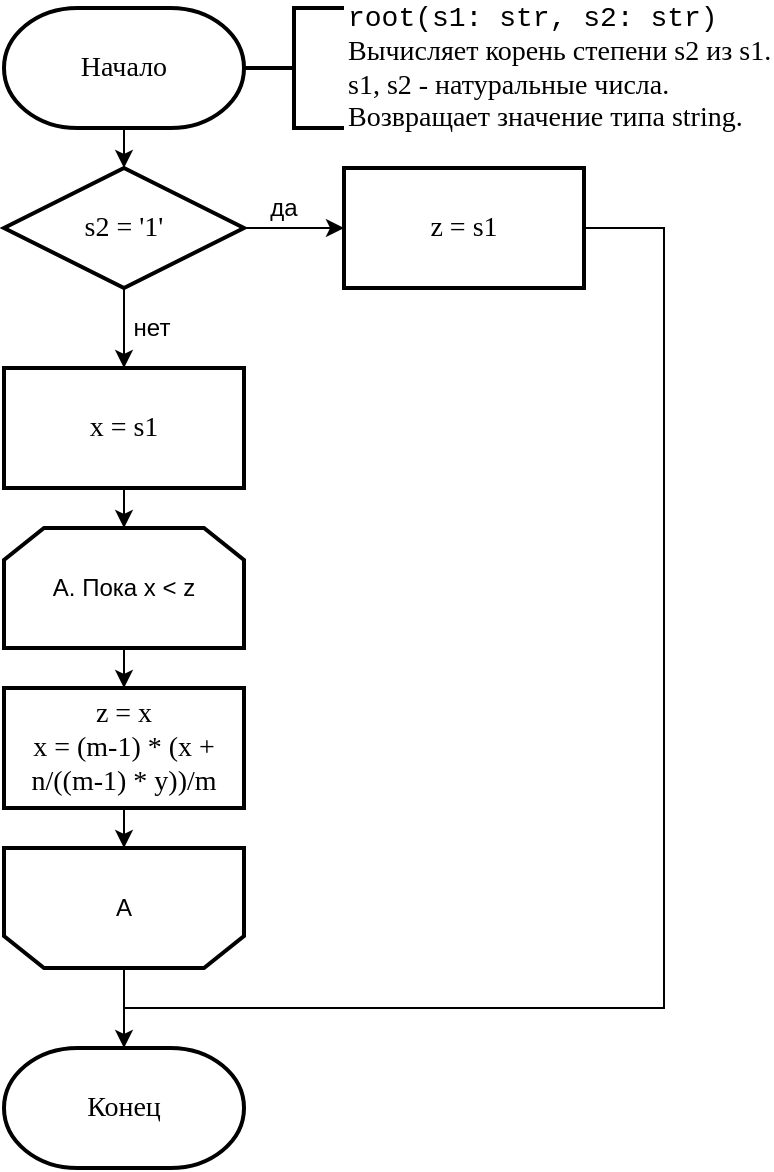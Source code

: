 <mxfile version="14.4.5"><diagram id="MlSowE7N2zOFGr-4BrM5" name="Page-1"><mxGraphModel dx="1422" dy="773" grid="1" gridSize="10" guides="1" tooltips="1" connect="1" arrows="1" fold="1" page="1" pageScale="1" pageWidth="827" pageHeight="1169" math="0" shadow="0"><root><mxCell id="0"/><mxCell id="1" parent="0"/><mxCell id="T-VkvvwlvgEf-x6tDr_E-10" style="edgeStyle=orthogonalEdgeStyle;rounded=0;orthogonalLoop=1;jettySize=auto;html=1;exitX=0.5;exitY=1;exitDx=0;exitDy=0;exitPerimeter=0;entryX=0.5;entryY=0;entryDx=0;entryDy=0;entryPerimeter=0;" parent="1" source="eOUjjm0YNrlzB128Bgmo-1" target="T-VkvvwlvgEf-x6tDr_E-4" edge="1"><mxGeometry relative="1" as="geometry"/></mxCell><mxCell id="eOUjjm0YNrlzB128Bgmo-1" value="Начало" style="strokeWidth=2;html=1;shape=mxgraph.flowchart.terminator;whiteSpace=wrap;fontSize=14;fontFamily=Times New Roman;" parent="1" vertex="1"><mxGeometry x="60" y="40" width="120" height="60" as="geometry"/></mxCell><mxCell id="eOUjjm0YNrlzB128Bgmo-4" value="&lt;div&gt;&lt;font face=&quot;Courier New&quot;&gt;root(s1: str, s2: str)&lt;/font&gt;&lt;/div&gt;&lt;div&gt;Вычисляет корень степени s2 из s1.&lt;/div&gt;&lt;div&gt;s1, s2 - натуральные числа.&lt;br&gt;&lt;/div&gt;&lt;div&gt;Возвращает значение типа string.&lt;br&gt;&lt;/div&gt;" style="strokeWidth=2;html=1;shape=mxgraph.flowchart.annotation_2;align=left;labelPosition=right;pointerEvents=1;fontFamily=Times New Roman;fontSize=14;" parent="1" vertex="1"><mxGeometry x="180" y="40" width="50" height="60" as="geometry"/></mxCell><mxCell id="T-VkvvwlvgEf-x6tDr_E-2" value="" style="edgeStyle=orthogonalEdgeStyle;rounded=0;orthogonalLoop=1;jettySize=auto;html=1;exitX=0.5;exitY=1;exitDx=0;exitDy=0;exitPerimeter=0;entryX=0.5;entryY=0;entryDx=0;entryDy=0;fontFamily=Times New Roman;fontSize=14;" parent="1" source="T-VkvvwlvgEf-x6tDr_E-4" edge="1"><mxGeometry relative="1" as="geometry"><mxPoint x="120" y="220" as="targetPoint"/></mxGeometry></mxCell><mxCell id="T-VkvvwlvgEf-x6tDr_E-3" value="&lt;div&gt;&lt;br&gt;&lt;/div&gt;" style="edgeStyle=orthogonalEdgeStyle;rounded=0;orthogonalLoop=1;jettySize=auto;html=1;exitX=1;exitY=0.5;exitDx=0;exitDy=0;exitPerimeter=0;entryX=0;entryY=0.5;entryDx=0;entryDy=0;fontFamily=Times New Roman;fontSize=14;" parent="1" source="T-VkvvwlvgEf-x6tDr_E-4" target="T-VkvvwlvgEf-x6tDr_E-7" edge="1"><mxGeometry relative="1" as="geometry"/></mxCell><mxCell id="T-VkvvwlvgEf-x6tDr_E-4" value="s2 = '1'" style="strokeWidth=2;html=1;shape=mxgraph.flowchart.decision;whiteSpace=wrap;rounded=0;fontFamily=Times New Roman;fontSize=14;" parent="1" vertex="1"><mxGeometry x="60" y="120" width="120" height="60" as="geometry"/></mxCell><mxCell id="T-VkvvwlvgEf-x6tDr_E-35" style="edgeStyle=orthogonalEdgeStyle;rounded=0;orthogonalLoop=1;jettySize=auto;html=1;exitX=1;exitY=0.5;exitDx=0;exitDy=0;startArrow=none;startFill=0;endArrow=none;endFill=0;" parent="1" source="T-VkvvwlvgEf-x6tDr_E-7" edge="1"><mxGeometry relative="1" as="geometry"><mxPoint x="120" y="540" as="targetPoint"/><Array as="points"><mxPoint x="390" y="150"/><mxPoint x="390" y="540"/></Array></mxGeometry></mxCell><mxCell id="T-VkvvwlvgEf-x6tDr_E-7" value="z = s1" style="rounded=0;whiteSpace=wrap;html=1;absoluteArcSize=1;arcSize=14;strokeWidth=2;fontFamily=Times New Roman;fontSize=14;" parent="1" vertex="1"><mxGeometry x="230" y="120" width="120" height="60" as="geometry"/></mxCell><mxCell id="T-VkvvwlvgEf-x6tDr_E-8" value="нет" style="text;html=1;strokeColor=none;fillColor=none;align=center;verticalAlign=middle;whiteSpace=wrap;rounded=0;" parent="1" vertex="1"><mxGeometry x="124" y="190" width="20" height="20" as="geometry"/></mxCell><mxCell id="T-VkvvwlvgEf-x6tDr_E-9" value="да" style="text;html=1;strokeColor=none;fillColor=none;align=center;verticalAlign=middle;whiteSpace=wrap;rounded=0;" parent="1" vertex="1"><mxGeometry x="190" y="130" width="20" height="20" as="geometry"/></mxCell><mxCell id="pgDmdYRu5xsTfDmR4sVc-4" style="edgeStyle=orthogonalEdgeStyle;rounded=0;orthogonalLoop=1;jettySize=auto;html=1;exitX=0.5;exitY=1;exitDx=0;exitDy=0;entryX=0.5;entryY=0;entryDx=0;entryDy=0;" edge="1" parent="1" source="T-VkvvwlvgEf-x6tDr_E-16" target="pgDmdYRu5xsTfDmR4sVc-3"><mxGeometry relative="1" as="geometry"/></mxCell><mxCell id="T-VkvvwlvgEf-x6tDr_E-16" value="x = s1" style="rounded=0;whiteSpace=wrap;html=1;absoluteArcSize=1;arcSize=14;strokeWidth=2;fontFamily=Times New Roman;fontSize=14;" parent="1" vertex="1"><mxGeometry x="60" y="220" width="120" height="60" as="geometry"/></mxCell><mxCell id="T-VkvvwlvgEf-x6tDr_E-21" style="edgeStyle=orthogonalEdgeStyle;rounded=0;orthogonalLoop=1;jettySize=auto;html=1;exitX=0.5;exitY=1;exitDx=0;exitDy=0;entryX=0.5;entryY=0;entryDx=0;entryDy=0;" parent="1" edge="1"><mxGeometry relative="1" as="geometry"><mxPoint x="120" y="440" as="sourcePoint"/><mxPoint x="120" y="460" as="targetPoint"/></mxGeometry></mxCell><mxCell id="T-VkvvwlvgEf-x6tDr_E-31" value="Конец" style="strokeWidth=2;html=1;shape=mxgraph.flowchart.terminator;whiteSpace=wrap;fontSize=14;fontFamily=Times New Roman;" parent="1" vertex="1"><mxGeometry x="60" y="560" width="120" height="60" as="geometry"/></mxCell><mxCell id="pgDmdYRu5xsTfDmR4sVc-7" style="edgeStyle=orthogonalEdgeStyle;rounded=0;orthogonalLoop=1;jettySize=auto;html=1;exitX=0.5;exitY=1;exitDx=0;exitDy=0;entryX=0.5;entryY=0;entryDx=0;entryDy=0;" edge="1" parent="1" source="pgDmdYRu5xsTfDmR4sVc-3" target="pgDmdYRu5xsTfDmR4sVc-6"><mxGeometry relative="1" as="geometry"/></mxCell><mxCell id="pgDmdYRu5xsTfDmR4sVc-3" value="А. Пока x &amp;lt; z" style="shape=loopLimit;whiteSpace=wrap;html=1;strokeWidth=2;" vertex="1" parent="1"><mxGeometry x="60" y="300" width="120" height="60" as="geometry"/></mxCell><mxCell id="pgDmdYRu5xsTfDmR4sVc-6" value="&lt;div&gt;z = x&lt;/div&gt;&lt;div&gt;x = (m-1) * (x + n/((m-1) * y))/m&lt;br&gt;&lt;/div&gt;" style="rounded=0;whiteSpace=wrap;html=1;absoluteArcSize=1;arcSize=14;strokeWidth=2;fontFamily=Times New Roman;fontSize=14;" vertex="1" parent="1"><mxGeometry x="60" y="380" width="120" height="60" as="geometry"/></mxCell><mxCell id="pgDmdYRu5xsTfDmR4sVc-9" style="edgeStyle=orthogonalEdgeStyle;rounded=0;orthogonalLoop=1;jettySize=auto;html=1;exitX=0.5;exitY=0;exitDx=0;exitDy=0;entryX=0.5;entryY=0;entryDx=0;entryDy=0;entryPerimeter=0;" edge="1" parent="1" source="pgDmdYRu5xsTfDmR4sVc-8" target="T-VkvvwlvgEf-x6tDr_E-31"><mxGeometry relative="1" as="geometry"/></mxCell><mxCell id="pgDmdYRu5xsTfDmR4sVc-8" value="А" style="shape=loopLimit;whiteSpace=wrap;html=1;strokeWidth=2;direction=west;" vertex="1" parent="1"><mxGeometry x="60" y="460" width="120" height="60" as="geometry"/></mxCell></root></mxGraphModel></diagram></mxfile>